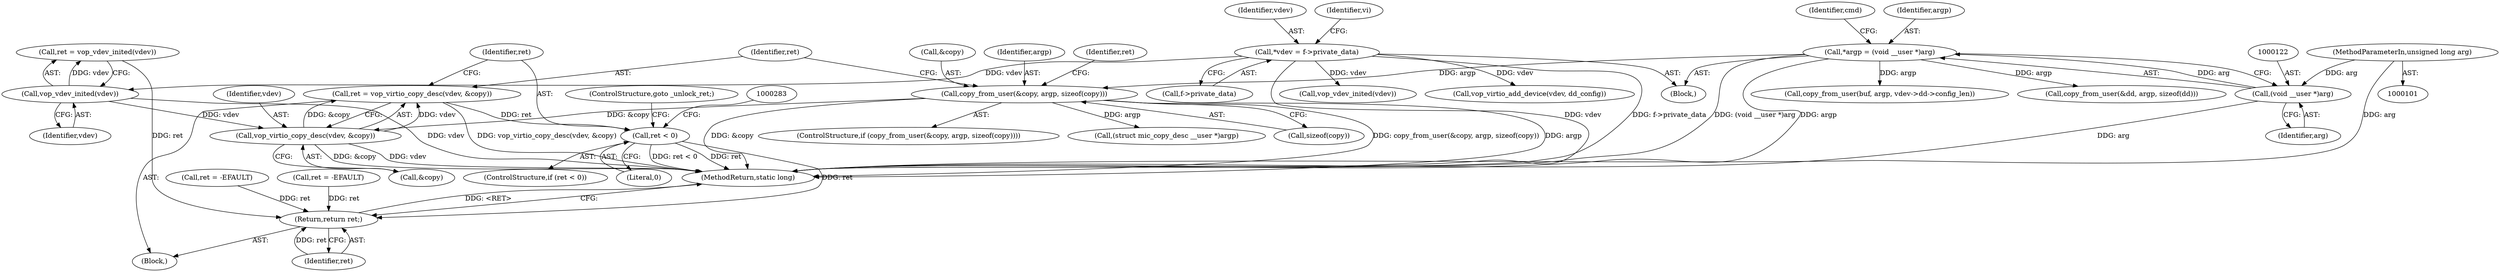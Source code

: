 digraph "0_linux_9bf292bfca94694a721449e3fd752493856710f6@API" {
"1000267" [label="(Call,ret = vop_virtio_copy_desc(vdev, &copy))"];
"1000269" [label="(Call,vop_virtio_copy_desc(vdev, &copy))"];
"1000249" [label="(Call,vop_vdev_inited(vdev))"];
"1000107" [label="(Call,*vdev = f->private_data)"];
"1000255" [label="(Call,copy_from_user(&copy, argp, sizeof(copy)))"];
"1000119" [label="(Call,*argp = (void __user *)arg)"];
"1000121" [label="(Call,(void __user *)arg)"];
"1000104" [label="(MethodParameterIn,unsigned long arg)"];
"1000274" [label="(Call,ret < 0)"];
"1000304" [label="(Return,return ret;)"];
"1000240" [label="(Block,)"];
"1000268" [label="(Identifier,ret)"];
"1000119" [label="(Call,*argp = (void __user *)arg)"];
"1000263" [label="(Identifier,ret)"];
"1000274" [label="(Call,ret < 0)"];
"1000340" [label="(Call,copy_from_user(buf, argp, vdev->dd->config_len))"];
"1000104" [label="(MethodParameterIn,unsigned long arg)"];
"1000269" [label="(Call,vop_virtio_copy_desc(vdev, &copy))"];
"1000273" [label="(ControlStructure,if (ret < 0))"];
"1000249" [label="(Call,vop_vdev_inited(vdev))"];
"1000250" [label="(Identifier,vdev)"];
"1000294" [label="(Call,ret = -EFAULT)"];
"1000376" [label="(MethodReturn,static long)"];
"1000271" [label="(Call,&copy)"];
"1000108" [label="(Identifier,vdev)"];
"1000277" [label="(ControlStructure,goto _unlock_ret;)"];
"1000247" [label="(Call,ret = vop_vdev_inited(vdev))"];
"1000109" [label="(Call,f->private_data)"];
"1000107" [label="(Call,*vdev = f->private_data)"];
"1000256" [label="(Call,&copy)"];
"1000275" [label="(Identifier,ret)"];
"1000254" [label="(ControlStructure,if (copy_from_user(&copy, argp, sizeof(copy))))"];
"1000304" [label="(Return,return ret;)"];
"1000262" [label="(Call,ret = -EFAULT)"];
"1000282" [label="(Call,(struct mic_copy_desc __user *)argp)"];
"1000258" [label="(Identifier,argp)"];
"1000121" [label="(Call,(void __user *)arg)"];
"1000133" [label="(Call,copy_from_user(&dd, argp, sizeof(dd)))"];
"1000270" [label="(Identifier,vdev)"];
"1000305" [label="(Identifier,ret)"];
"1000208" [label="(Call,vop_virtio_add_device(vdev, dd_config))"];
"1000114" [label="(Identifier,vi)"];
"1000126" [label="(Identifier,cmd)"];
"1000259" [label="(Call,sizeof(copy))"];
"1000105" [label="(Block,)"];
"1000316" [label="(Call,vop_vdev_inited(vdev))"];
"1000120" [label="(Identifier,argp)"];
"1000276" [label="(Literal,0)"];
"1000267" [label="(Call,ret = vop_virtio_copy_desc(vdev, &copy))"];
"1000123" [label="(Identifier,arg)"];
"1000255" [label="(Call,copy_from_user(&copy, argp, sizeof(copy)))"];
"1000267" -> "1000240"  [label="AST: "];
"1000267" -> "1000269"  [label="CFG: "];
"1000268" -> "1000267"  [label="AST: "];
"1000269" -> "1000267"  [label="AST: "];
"1000275" -> "1000267"  [label="CFG: "];
"1000267" -> "1000376"  [label="DDG: vop_virtio_copy_desc(vdev, &copy)"];
"1000269" -> "1000267"  [label="DDG: vdev"];
"1000269" -> "1000267"  [label="DDG: &copy"];
"1000267" -> "1000274"  [label="DDG: ret"];
"1000269" -> "1000271"  [label="CFG: "];
"1000270" -> "1000269"  [label="AST: "];
"1000271" -> "1000269"  [label="AST: "];
"1000269" -> "1000376"  [label="DDG: vdev"];
"1000269" -> "1000376"  [label="DDG: &copy"];
"1000249" -> "1000269"  [label="DDG: vdev"];
"1000255" -> "1000269"  [label="DDG: &copy"];
"1000249" -> "1000247"  [label="AST: "];
"1000249" -> "1000250"  [label="CFG: "];
"1000250" -> "1000249"  [label="AST: "];
"1000247" -> "1000249"  [label="CFG: "];
"1000249" -> "1000376"  [label="DDG: vdev"];
"1000249" -> "1000247"  [label="DDG: vdev"];
"1000107" -> "1000249"  [label="DDG: vdev"];
"1000107" -> "1000105"  [label="AST: "];
"1000107" -> "1000109"  [label="CFG: "];
"1000108" -> "1000107"  [label="AST: "];
"1000109" -> "1000107"  [label="AST: "];
"1000114" -> "1000107"  [label="CFG: "];
"1000107" -> "1000376"  [label="DDG: vdev"];
"1000107" -> "1000376"  [label="DDG: f->private_data"];
"1000107" -> "1000208"  [label="DDG: vdev"];
"1000107" -> "1000316"  [label="DDG: vdev"];
"1000255" -> "1000254"  [label="AST: "];
"1000255" -> "1000259"  [label="CFG: "];
"1000256" -> "1000255"  [label="AST: "];
"1000258" -> "1000255"  [label="AST: "];
"1000259" -> "1000255"  [label="AST: "];
"1000263" -> "1000255"  [label="CFG: "];
"1000268" -> "1000255"  [label="CFG: "];
"1000255" -> "1000376"  [label="DDG: copy_from_user(&copy, argp, sizeof(copy))"];
"1000255" -> "1000376"  [label="DDG: argp"];
"1000255" -> "1000376"  [label="DDG: &copy"];
"1000119" -> "1000255"  [label="DDG: argp"];
"1000255" -> "1000282"  [label="DDG: argp"];
"1000119" -> "1000105"  [label="AST: "];
"1000119" -> "1000121"  [label="CFG: "];
"1000120" -> "1000119"  [label="AST: "];
"1000121" -> "1000119"  [label="AST: "];
"1000126" -> "1000119"  [label="CFG: "];
"1000119" -> "1000376"  [label="DDG: (void __user *)arg"];
"1000119" -> "1000376"  [label="DDG: argp"];
"1000121" -> "1000119"  [label="DDG: arg"];
"1000119" -> "1000133"  [label="DDG: argp"];
"1000119" -> "1000340"  [label="DDG: argp"];
"1000121" -> "1000123"  [label="CFG: "];
"1000122" -> "1000121"  [label="AST: "];
"1000123" -> "1000121"  [label="AST: "];
"1000121" -> "1000376"  [label="DDG: arg"];
"1000104" -> "1000121"  [label="DDG: arg"];
"1000104" -> "1000101"  [label="AST: "];
"1000104" -> "1000376"  [label="DDG: arg"];
"1000274" -> "1000273"  [label="AST: "];
"1000274" -> "1000276"  [label="CFG: "];
"1000275" -> "1000274"  [label="AST: "];
"1000276" -> "1000274"  [label="AST: "];
"1000277" -> "1000274"  [label="CFG: "];
"1000283" -> "1000274"  [label="CFG: "];
"1000274" -> "1000376"  [label="DDG: ret"];
"1000274" -> "1000376"  [label="DDG: ret < 0"];
"1000274" -> "1000304"  [label="DDG: ret"];
"1000304" -> "1000240"  [label="AST: "];
"1000304" -> "1000305"  [label="CFG: "];
"1000305" -> "1000304"  [label="AST: "];
"1000376" -> "1000304"  [label="CFG: "];
"1000304" -> "1000376"  [label="DDG: <RET>"];
"1000305" -> "1000304"  [label="DDG: ret"];
"1000247" -> "1000304"  [label="DDG: ret"];
"1000262" -> "1000304"  [label="DDG: ret"];
"1000294" -> "1000304"  [label="DDG: ret"];
}
